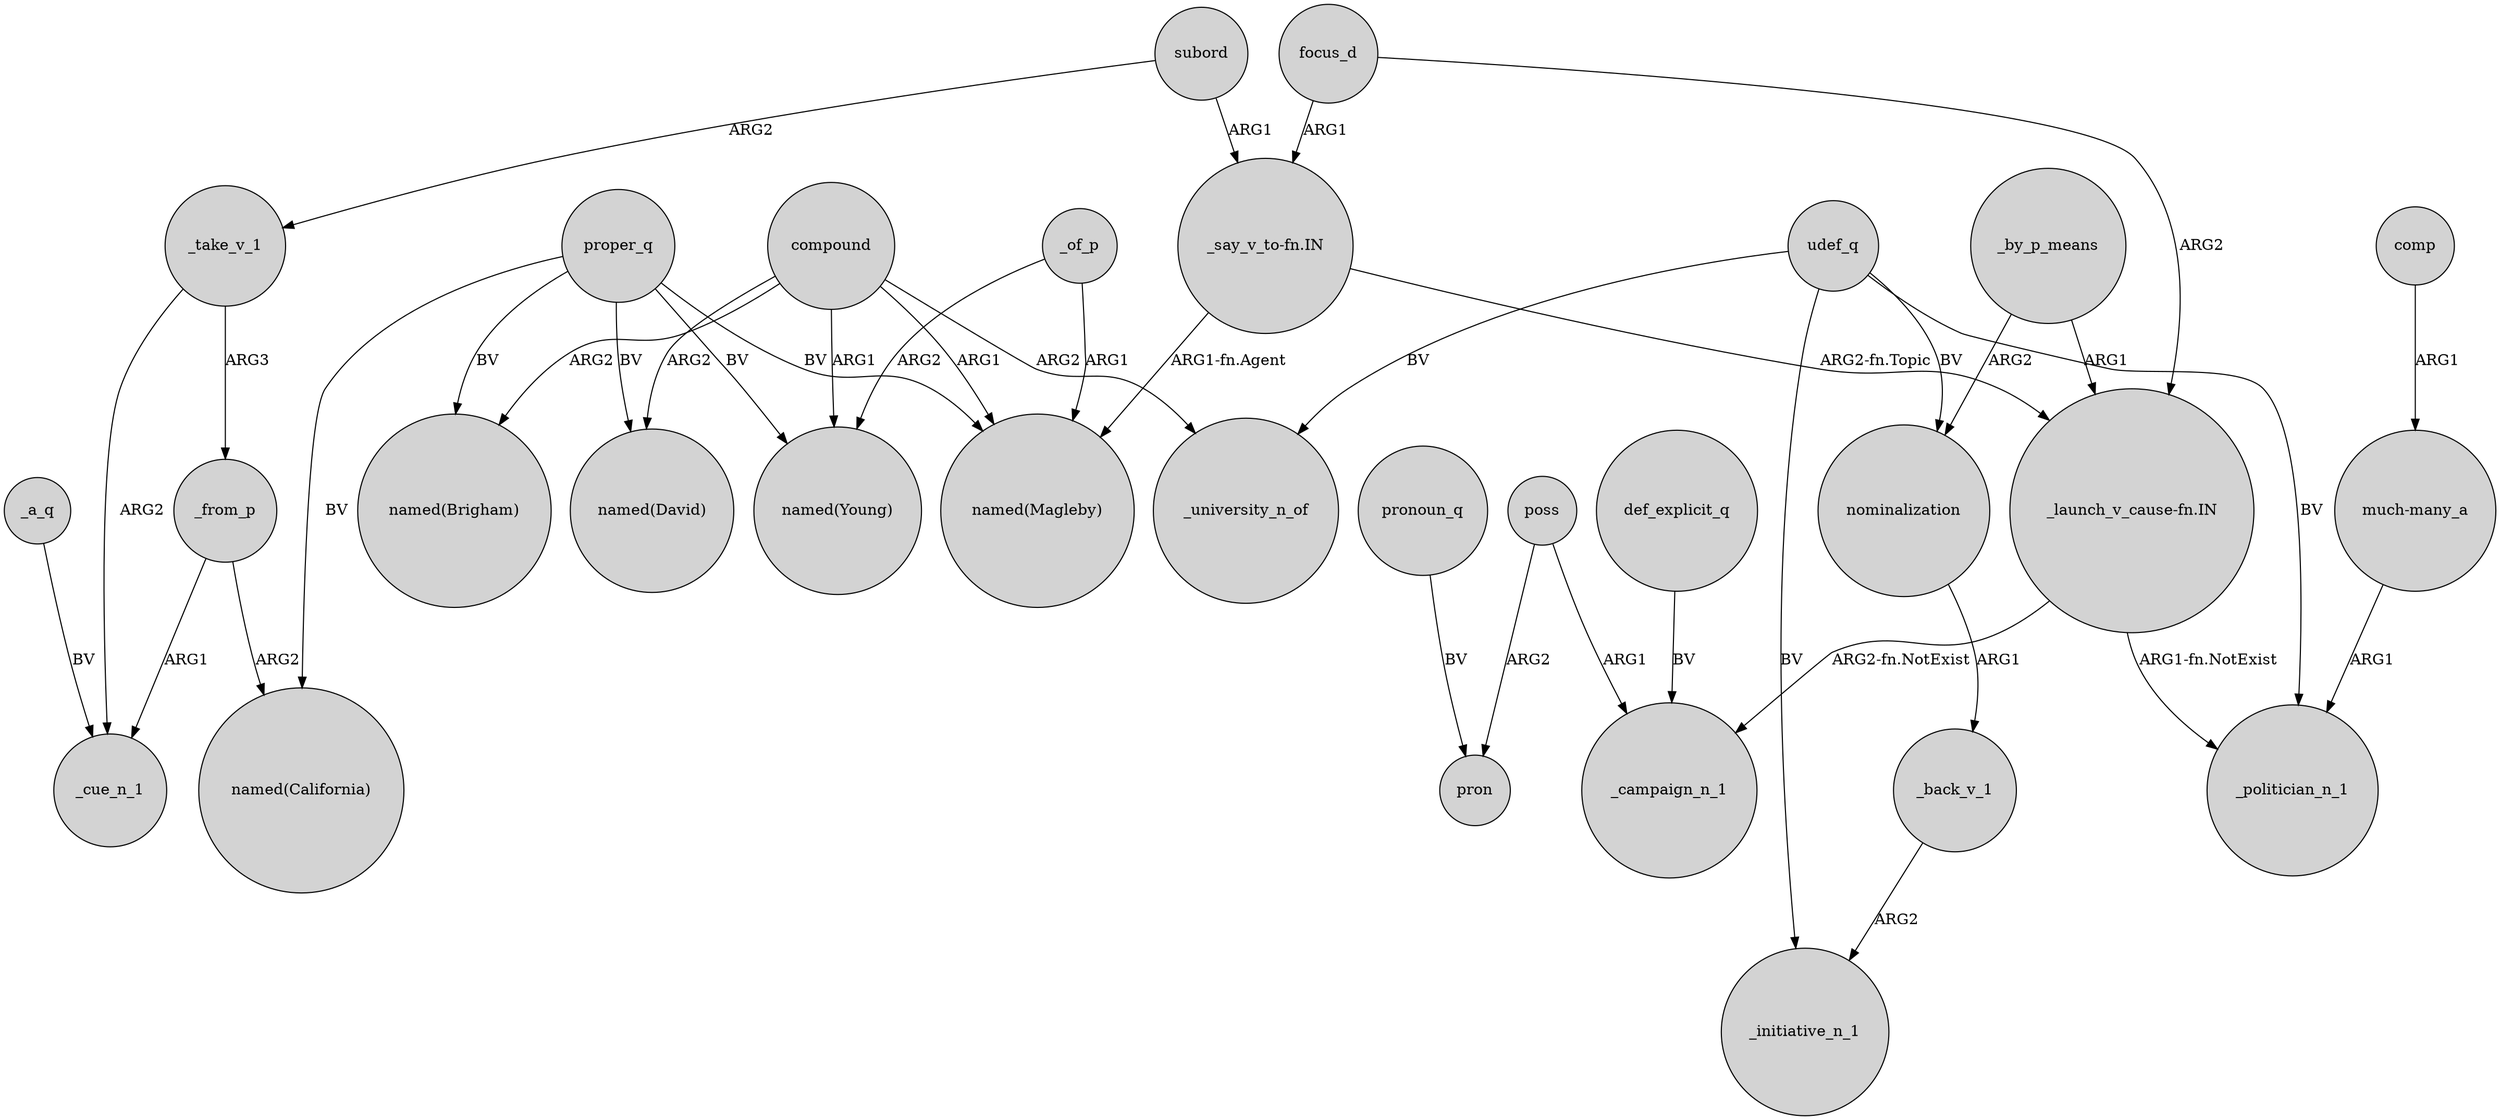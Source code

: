digraph {
	node [shape=circle style=filled]
	_from_p -> "named(California)" [label=ARG2]
	udef_q -> _initiative_n_1 [label=BV]
	_by_p_means -> nominalization [label=ARG2]
	"much-many_a" -> _politician_n_1 [label=ARG1]
	poss -> pron [label=ARG2]
	_take_v_1 -> _from_p [label=ARG3]
	focus_d -> "_launch_v_cause-fn.IN" [label=ARG2]
	compound -> "named(Magleby)" [label=ARG1]
	proper_q -> "named(Magleby)" [label=BV]
	compound -> "named(Brigham)" [label=ARG2]
	_of_p -> "named(Young)" [label=ARG2]
	proper_q -> "named(California)" [label=BV]
	subord -> "_say_v_to-fn.IN" [label=ARG1]
	compound -> "named(Young)" [label=ARG1]
	"_say_v_to-fn.IN" -> "named(Magleby)" [label="ARG1-fn.Agent"]
	"_launch_v_cause-fn.IN" -> _campaign_n_1 [label="ARG2-fn.NotExist"]
	udef_q -> _university_n_of [label=BV]
	udef_q -> _politician_n_1 [label=BV]
	_from_p -> _cue_n_1 [label=ARG1]
	proper_q -> "named(Brigham)" [label=BV]
	_by_p_means -> "_launch_v_cause-fn.IN" [label=ARG1]
	pronoun_q -> pron [label=BV]
	def_explicit_q -> _campaign_n_1 [label=BV]
	subord -> _take_v_1 [label=ARG2]
	comp -> "much-many_a" [label=ARG1]
	compound -> _university_n_of [label=ARG2]
	compound -> "named(David)" [label=ARG2]
	_a_q -> _cue_n_1 [label=BV]
	nominalization -> _back_v_1 [label=ARG1]
	udef_q -> nominalization [label=BV]
	_back_v_1 -> _initiative_n_1 [label=ARG2]
	"_launch_v_cause-fn.IN" -> _politician_n_1 [label="ARG1-fn.NotExist"]
	_take_v_1 -> _cue_n_1 [label=ARG2]
	_of_p -> "named(Magleby)" [label=ARG1]
	proper_q -> "named(Young)" [label=BV]
	proper_q -> "named(David)" [label=BV]
	"_say_v_to-fn.IN" -> "_launch_v_cause-fn.IN" [label="ARG2-fn.Topic"]
	poss -> _campaign_n_1 [label=ARG1]
	focus_d -> "_say_v_to-fn.IN" [label=ARG1]
}
